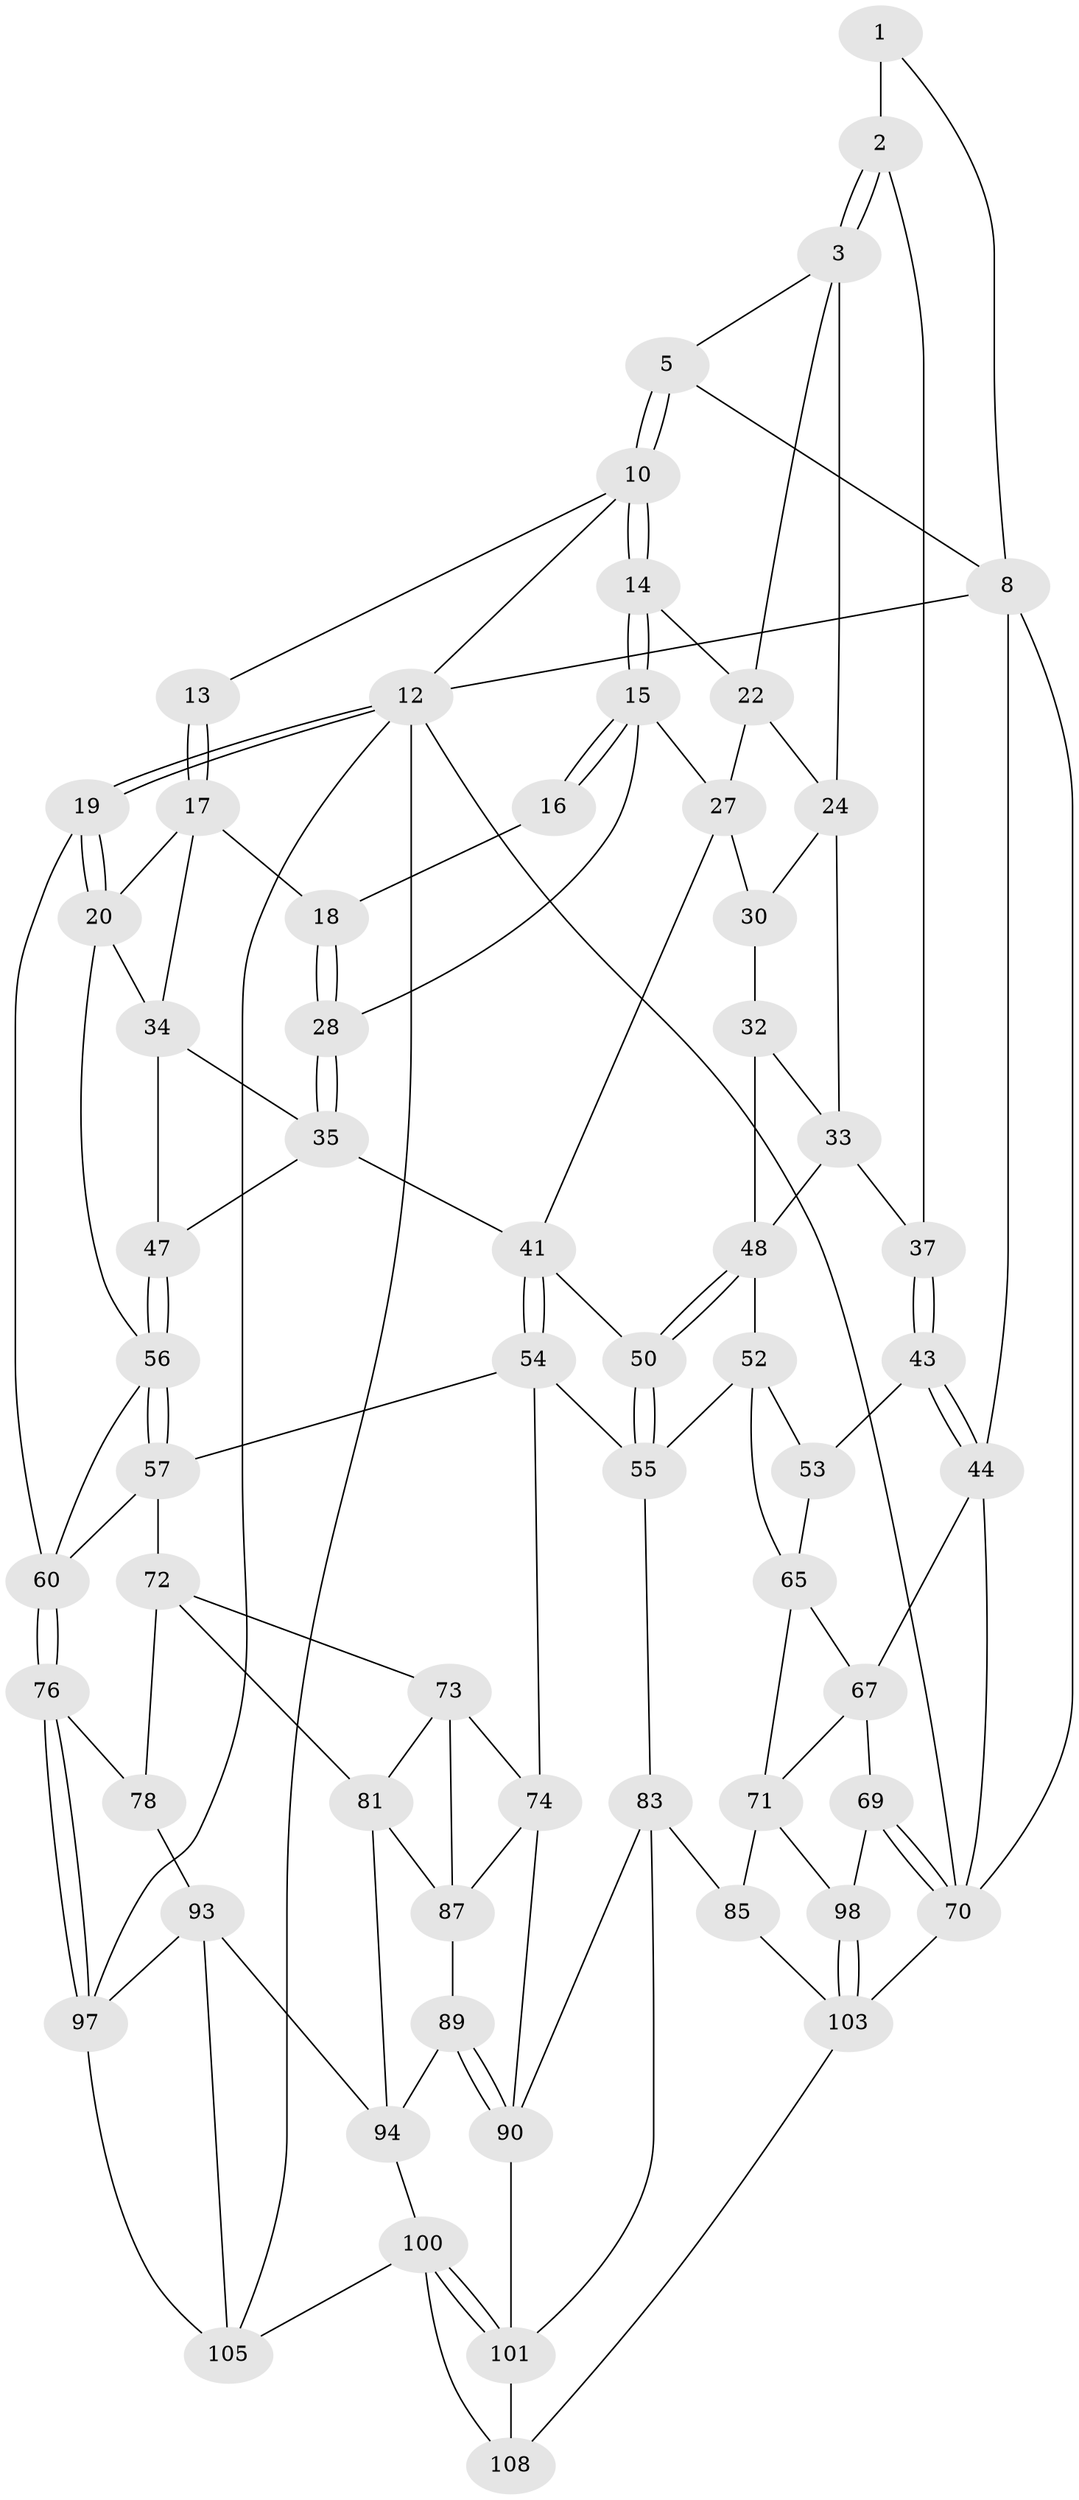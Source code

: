 // Generated by graph-tools (version 1.1) at 2025/52/02/27/25 19:52:44]
// undirected, 63 vertices, 138 edges
graph export_dot {
graph [start="1"]
  node [color=gray90,style=filled];
  1 [pos="+0.12371179583426677+0",super="+7"];
  2 [pos="+0.17667162483951918+0.16306989573216743",super="+38"];
  3 [pos="+0.27034224608130225+0.12884126310308475",super="+4"];
  5 [pos="+0.2714976815153763+0",super="+6"];
  8 [pos="+0+0.22264986128594305",super="+9"];
  10 [pos="+0.5710228024746667+0",super="+11"];
  12 [pos="+1+0",super="+96"];
  13 [pos="+0.9063202469863841+0.03169594387239858"];
  14 [pos="+0.5764340202072977+0"];
  15 [pos="+0.5850511702284702+0",super="+26"];
  16 [pos="+0.7322987794410898+0.006206272296714516"];
  17 [pos="+0.9134962550049445+0.10535031680524687",super="+21"];
  18 [pos="+0.8233244614043214+0.0986773263846416"];
  19 [pos="+1+0.23032326508798212"];
  20 [pos="+1+0.20449873500618226",super="+51"];
  22 [pos="+0.3899735158777336+0.08687950399551345",super="+23"];
  24 [pos="+0.360715479690301+0.13646163575351608",super="+25"];
  27 [pos="+0.561833242058307+0.15147664091588056",super="+29"];
  28 [pos="+0.7105031567484974+0.19002406675552078"];
  30 [pos="+0.5159556892537378+0.21489298037907612",super="+31"];
  32 [pos="+0.40279506874679966+0.2277039476878327",super="+39"];
  33 [pos="+0.31616070175564265+0.2545219092704684",super="+36"];
  34 [pos="+0.7817487372476636+0.24047596244864783",super="+46"];
  35 [pos="+0.7330518410767195+0.21898808240503873",super="+40"];
  37 [pos="+0.19986950645799378+0.3244117616395288"];
  41 [pos="+0.6291234292829043+0.354437515070821",super="+42"];
  43 [pos="+0.1537936176049084+0.4215280447252587"];
  44 [pos="+0+0.46455818969802465",super="+45"];
  47 [pos="+0.7336210410372375+0.3839474010140264"];
  48 [pos="+0.44030708517885586+0.37913437631827307",super="+49"];
  50 [pos="+0.46823998546335965+0.40494452412892873"];
  52 [pos="+0.3250129383408281+0.4557518635041428",super="+63"];
  53 [pos="+0.18479603855102314+0.4412299405301396"];
  54 [pos="+0.5893620503118799+0.600044724573841",super="+58"];
  55 [pos="+0.5658101050966694+0.5967574206555762",super="+62"];
  56 [pos="+0.76177263976896+0.4604059160487629",super="+59"];
  57 [pos="+0.7415578259372367+0.4848834256196077",super="+64"];
  60 [pos="+1+0.5194565125841494",super="+61"];
  65 [pos="+0.28538598970071105+0.6338766625347521",super="+66"];
  67 [pos="+0.07908687301886969+0.5845991981983474",super="+68"];
  69 [pos="+0.12232132042696924+0.7790890422475228"];
  70 [pos="+0+0.8244085992266482",super="+80"];
  71 [pos="+0.2680717937948067+0.6503355426710712",super="+86"];
  72 [pos="+0.8633316948814098+0.6299967445287328",super="+79"];
  73 [pos="+0.813512478233299+0.646551779079105",super="+82"];
  74 [pos="+0.6909586924781703+0.6414516037547053",super="+75"];
  76 [pos="+1+0.7548261569746375",super="+77"];
  78 [pos="+0.9486807796400715+0.7300060976965991",super="+92"];
  81 [pos="+0.8328411535753097+0.8083372703558868",super="+95"];
  83 [pos="+0.3998472265313754+0.8059465666749065",super="+84"];
  85 [pos="+0.3329717452111597+0.8808362854907635"];
  87 [pos="+0.7383404341655487+0.712513952135399",super="+88"];
  89 [pos="+0.6645349165509281+0.8314707284565034"];
  90 [pos="+0.6238911949388413+0.7909423555640662",super="+91"];
  93 [pos="+0.8652174824253159+0.8825888876644818",super="+104"];
  94 [pos="+0.8528906589343966+0.8712265892829728",super="+99"];
  97 [pos="+1+0.8469465642618595",super="+107"];
  98 [pos="+0.1657478464958419+0.8395275779402457"];
  100 [pos="+0.649085847964878+1",super="+106"];
  101 [pos="+0.532645724650843+0.9029791572626255",super="+102"];
  103 [pos="+0+1",super="+109"];
  105 [pos="+0.7962254763465401+1",super="+110"];
  108 [pos="+0.5560128933870739+1"];
  1 -- 2 [weight=2];
  1 -- 8;
  2 -- 3;
  2 -- 3;
  2 -- 37;
  3 -- 5;
  3 -- 22;
  3 -- 24;
  5 -- 10;
  5 -- 10;
  5 -- 8;
  8 -- 70;
  8 -- 12;
  8 -- 44;
  10 -- 14;
  10 -- 14;
  10 -- 12;
  10 -- 13;
  12 -- 19;
  12 -- 19;
  12 -- 97;
  12 -- 70;
  12 -- 105;
  13 -- 17;
  13 -- 17;
  14 -- 15;
  14 -- 15;
  14 -- 22;
  15 -- 16;
  15 -- 16;
  15 -- 27;
  15 -- 28;
  16 -- 18;
  17 -- 18;
  17 -- 34;
  17 -- 20;
  18 -- 28;
  18 -- 28;
  19 -- 20;
  19 -- 20;
  19 -- 60;
  20 -- 56;
  20 -- 34;
  22 -- 24;
  22 -- 27;
  24 -- 33;
  24 -- 30;
  27 -- 41;
  27 -- 30;
  28 -- 35;
  28 -- 35;
  30 -- 32 [weight=2];
  32 -- 33;
  32 -- 48;
  33 -- 48;
  33 -- 37;
  34 -- 35;
  34 -- 47;
  35 -- 41;
  35 -- 47;
  37 -- 43;
  37 -- 43;
  41 -- 54;
  41 -- 54;
  41 -- 50;
  43 -- 44;
  43 -- 44;
  43 -- 53;
  44 -- 67;
  44 -- 70;
  47 -- 56;
  47 -- 56;
  48 -- 50;
  48 -- 50;
  48 -- 52;
  50 -- 55;
  50 -- 55;
  52 -- 53;
  52 -- 65;
  52 -- 55;
  53 -- 65;
  54 -- 55;
  54 -- 57;
  54 -- 74;
  55 -- 83;
  56 -- 57;
  56 -- 57;
  56 -- 60;
  57 -- 72;
  57 -- 60;
  60 -- 76;
  60 -- 76;
  65 -- 71;
  65 -- 67;
  67 -- 69;
  67 -- 71;
  69 -- 70;
  69 -- 70;
  69 -- 98;
  70 -- 103;
  71 -- 98;
  71 -- 85;
  72 -- 73;
  72 -- 81;
  72 -- 78;
  73 -- 74;
  73 -- 81;
  73 -- 87;
  74 -- 87;
  74 -- 90;
  76 -- 97;
  76 -- 97;
  76 -- 78 [weight=2];
  78 -- 93;
  81 -- 94;
  81 -- 87;
  83 -- 90;
  83 -- 85;
  83 -- 101;
  85 -- 103;
  87 -- 89;
  89 -- 90;
  89 -- 90;
  89 -- 94;
  90 -- 101;
  93 -- 94;
  93 -- 97;
  93 -- 105;
  94 -- 100;
  97 -- 105;
  98 -- 103;
  98 -- 103;
  100 -- 101;
  100 -- 101;
  100 -- 108;
  100 -- 105;
  101 -- 108;
  103 -- 108;
}
